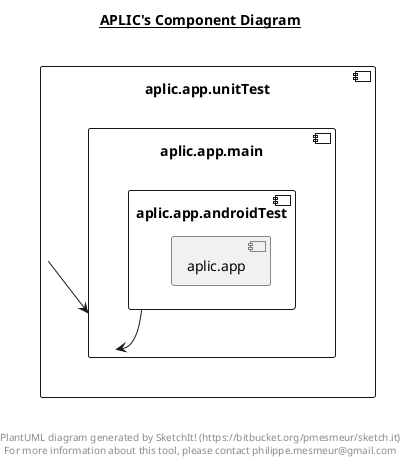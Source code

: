 @startuml

title __APLIC's Component Diagram__\n

  component "aplic.app.unitTest" {
        [aplic.app.main]
    component "aplic.app.main" {
          [aplic.app.androidTest]
      component "aplic.app.androidTest" {
            [aplic.app]
      }


    }


  }


  [aplic.app.androidTest] --> [aplic.app.main]
  [aplic.app.unitTest] --> [aplic.app.main]


right footer


PlantUML diagram generated by SketchIt! (https://bitbucket.org/pmesmeur/sketch.it)
For more information about this tool, please contact philippe.mesmeur@gmail.com
endfooter

@enduml
